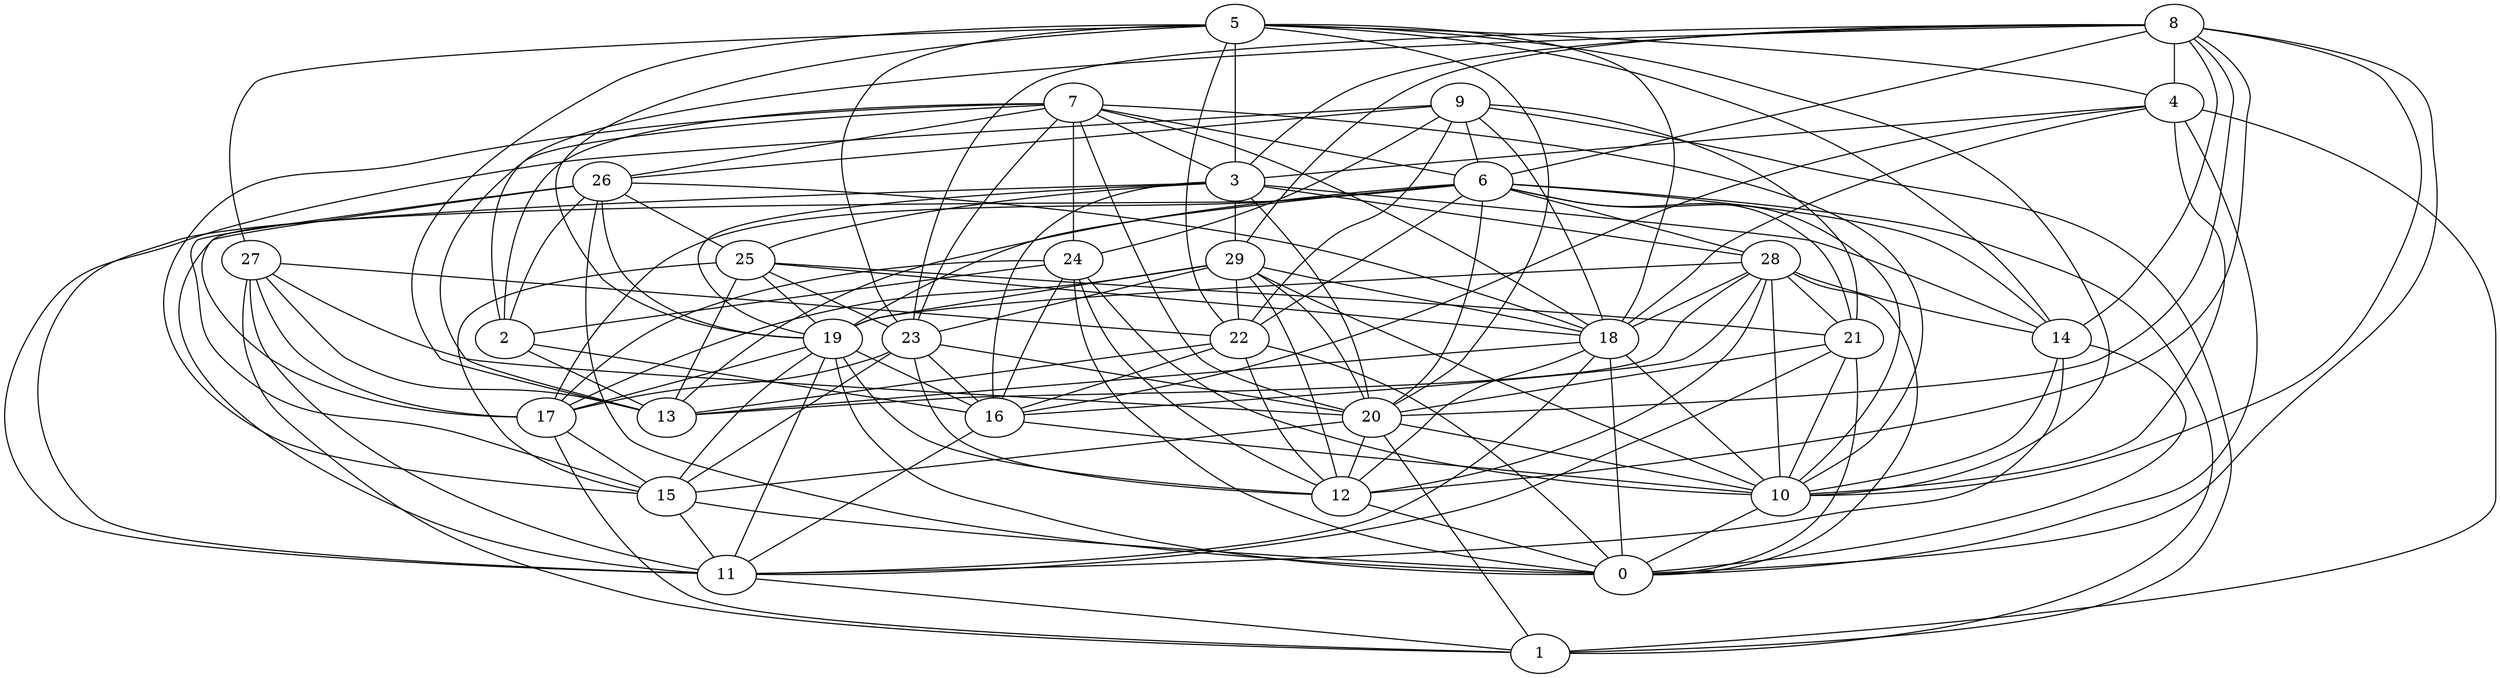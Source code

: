 digraph GG_graph {

subgraph G_graph {
edge [color = black]
"24" -> "16" [dir = none]
"24" -> "10" [dir = none]
"11" -> "1" [dir = none]
"18" -> "0" [dir = none]
"18" -> "11" [dir = none]
"18" -> "12" [dir = none]
"18" -> "13" [dir = none]
"27" -> "20" [dir = none]
"27" -> "22" [dir = none]
"27" -> "1" [dir = none]
"27" -> "17" [dir = none]
"9" -> "21" [dir = none]
"9" -> "6" [dir = none]
"9" -> "1" [dir = none]
"9" -> "18" [dir = none]
"22" -> "13" [dir = none]
"22" -> "12" [dir = none]
"15" -> "0" [dir = none]
"29" -> "18" [dir = none]
"29" -> "20" [dir = none]
"29" -> "19" [dir = none]
"29" -> "10" [dir = none]
"29" -> "22" [dir = none]
"28" -> "12" [dir = none]
"28" -> "13" [dir = none]
"28" -> "14" [dir = none]
"28" -> "18" [dir = none]
"28" -> "16" [dir = none]
"28" -> "19" [dir = none]
"28" -> "0" [dir = none]
"17" -> "1" [dir = none]
"10" -> "0" [dir = none]
"7" -> "20" [dir = none]
"7" -> "13" [dir = none]
"7" -> "24" [dir = none]
"7" -> "23" [dir = none]
"7" -> "18" [dir = none]
"7" -> "3" [dir = none]
"7" -> "10" [dir = none]
"26" -> "18" [dir = none]
"26" -> "15" [dir = none]
"26" -> "17" [dir = none]
"26" -> "2" [dir = none]
"26" -> "19" [dir = none]
"14" -> "11" [dir = none]
"14" -> "10" [dir = none]
"14" -> "0" [dir = none]
"19" -> "16" [dir = none]
"19" -> "11" [dir = none]
"20" -> "12" [dir = none]
"4" -> "16" [dir = none]
"4" -> "1" [dir = none]
"4" -> "3" [dir = none]
"5" -> "23" [dir = none]
"5" -> "19" [dir = none]
"5" -> "20" [dir = none]
"5" -> "13" [dir = none]
"5" -> "4" [dir = none]
"8" -> "4" [dir = none]
"8" -> "12" [dir = none]
"8" -> "29" [dir = none]
"8" -> "20" [dir = none]
"8" -> "6" [dir = none]
"8" -> "23" [dir = none]
"8" -> "2" [dir = none]
"6" -> "1" [dir = none]
"6" -> "14" [dir = none]
"6" -> "20" [dir = none]
"6" -> "21" [dir = none]
"6" -> "11" [dir = none]
"3" -> "16" [dir = none]
"3" -> "20" [dir = none]
"3" -> "19" [dir = none]
"16" -> "10" [dir = none]
"16" -> "11" [dir = none]
"12" -> "0" [dir = none]
"21" -> "11" [dir = none]
"21" -> "10" [dir = none]
"21" -> "20" [dir = none]
"23" -> "17" [dir = none]
"23" -> "16" [dir = none]
"23" -> "15" [dir = none]
"23" -> "12" [dir = none]
"2" -> "16" [dir = none]
"25" -> "23" [dir = none]
"25" -> "19" [dir = none]
"25" -> "13" [dir = none]
"8" -> "10" [dir = none]
"17" -> "15" [dir = none]
"6" -> "19" [dir = none]
"4" -> "18" [dir = none]
"28" -> "21" [dir = none]
"5" -> "3" [dir = none]
"8" -> "14" [dir = none]
"6" -> "13" [dir = none]
"19" -> "0" [dir = none]
"6" -> "17" [dir = none]
"24" -> "17" [dir = none]
"5" -> "22" [dir = none]
"5" -> "27" [dir = none]
"29" -> "12" [dir = none]
"8" -> "0" [dir = none]
"3" -> "29" [dir = none]
"29" -> "23" [dir = none]
"8" -> "3" [dir = none]
"7" -> "6" [dir = none]
"3" -> "11" [dir = none]
"5" -> "14" [dir = none]
"7" -> "2" [dir = none]
"3" -> "14" [dir = none]
"20" -> "1" [dir = none]
"20" -> "10" [dir = none]
"3" -> "25" [dir = none]
"26" -> "25" [dir = none]
"25" -> "21" [dir = none]
"19" -> "17" [dir = none]
"15" -> "11" [dir = none]
"2" -> "13" [dir = none]
"7" -> "15" [dir = none]
"6" -> "28" [dir = none]
"6" -> "22" [dir = none]
"27" -> "11" [dir = none]
"28" -> "10" [dir = none]
"23" -> "20" [dir = none]
"24" -> "12" [dir = none]
"6" -> "10" [dir = none]
"29" -> "17" [dir = none]
"22" -> "0" [dir = none]
"21" -> "0" [dir = none]
"22" -> "16" [dir = none]
"5" -> "10" [dir = none]
"9" -> "11" [dir = none]
"9" -> "22" [dir = none]
"24" -> "0" [dir = none]
"4" -> "0" [dir = none]
"4" -> "10" [dir = none]
"24" -> "2" [dir = none]
"19" -> "12" [dir = none]
"19" -> "15" [dir = none]
"9" -> "26" [dir = none]
"5" -> "18" [dir = none]
"27" -> "13" [dir = none]
"18" -> "10" [dir = none]
"9" -> "24" [dir = none]
"20" -> "15" [dir = none]
"3" -> "28" [dir = none]
"25" -> "18" [dir = none]
"25" -> "15" [dir = none]
"7" -> "26" [dir = none]
"26" -> "0" [dir = none]
}

}
